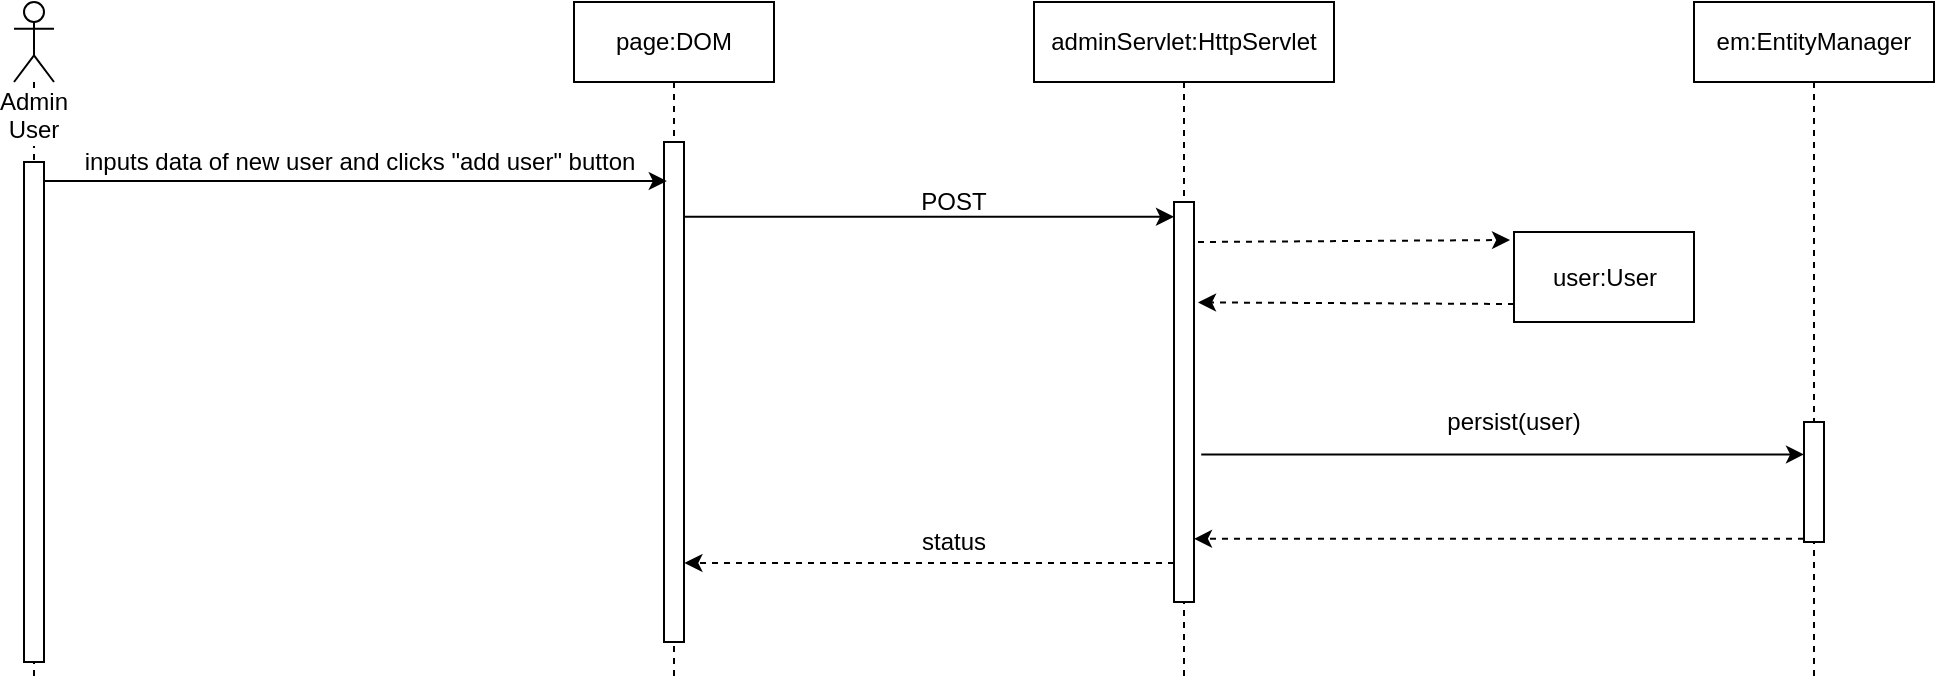 <mxfile version="10.6.0" type="google"><diagram id="tfyh5DGx0BnXz2C6RQYP" name="Page-1"><mxGraphModel dx="1010" dy="550" grid="1" gridSize="10" guides="1" tooltips="1" connect="1" arrows="1" fold="1" page="1" pageScale="1" pageWidth="850" pageHeight="1100" math="0" shadow="0"><root><mxCell id="0"/><mxCell id="1" parent="0"/><mxCell id="DwJzfAriKmBjepwUFZSd-9" value="page:DOM" style="shape=umlLifeline;perimeter=lifelinePerimeter;whiteSpace=wrap;html=1;container=1;collapsible=0;recursiveResize=0;outlineConnect=0;" parent="1" vertex="1"><mxGeometry x="470" y="60" width="100" height="340" as="geometry"/></mxCell><mxCell id="DwJzfAriKmBjepwUFZSd-14" value="" style="html=1;points=[];perimeter=orthogonalPerimeter;" parent="DwJzfAriKmBjepwUFZSd-9" vertex="1"><mxGeometry x="45" y="70" width="10" height="250" as="geometry"/></mxCell><mxCell id="DwJzfAriKmBjepwUFZSd-11" value="Admin User" style="shape=umlLifeline;participant=umlActor;perimeter=lifelinePerimeter;whiteSpace=wrap;html=1;container=1;collapsible=0;recursiveResize=0;verticalAlign=top;spacingTop=36;labelBackgroundColor=#ffffff;outlineConnect=0;size=40;" parent="1" vertex="1"><mxGeometry x="190" y="60" width="20" height="340" as="geometry"/></mxCell><mxCell id="DwJzfAriKmBjepwUFZSd-41" value="" style="html=1;points=[];perimeter=orthogonalPerimeter;" parent="DwJzfAriKmBjepwUFZSd-11" vertex="1"><mxGeometry x="5" y="80" width="10" height="250" as="geometry"/></mxCell><mxCell id="DwJzfAriKmBjepwUFZSd-16" value="inputs data of new user and clicks &quot;add user&quot; button" style="text;html=1;strokeColor=none;fillColor=none;align=center;verticalAlign=middle;whiteSpace=wrap;rounded=0;" parent="1" vertex="1"><mxGeometry x="222.5" y="130" width="280" height="20" as="geometry"/></mxCell><mxCell id="DwJzfAriKmBjepwUFZSd-19" value="" style="endArrow=classic;html=1;rounded=0;entryX=0;entryY=0.037;entryDx=0;entryDy=0;entryPerimeter=0;" parent="1" source="DwJzfAriKmBjepwUFZSd-14" target="DwJzfAriKmBjepwUFZSd-25" edge="1"><mxGeometry width="50" height="50" relative="1" as="geometry"><mxPoint x="532.5" y="167" as="sourcePoint"/><mxPoint x="760" y="167" as="targetPoint"/></mxGeometry></mxCell><mxCell id="DwJzfAriKmBjepwUFZSd-20" value="POST" style="text;html=1;strokeColor=none;fillColor=none;align=center;verticalAlign=middle;whiteSpace=wrap;rounded=0;" parent="1" vertex="1"><mxGeometry x="640" y="150" width="40" height="20" as="geometry"/></mxCell><mxCell id="DwJzfAriKmBjepwUFZSd-24" value="adminServlet:HttpServlet" style="shape=umlLifeline;perimeter=lifelinePerimeter;whiteSpace=wrap;html=1;container=1;collapsible=0;recursiveResize=0;outlineConnect=0;" parent="1" vertex="1"><mxGeometry x="700" y="60" width="150" height="340" as="geometry"/></mxCell><mxCell id="DwJzfAriKmBjepwUFZSd-25" value="" style="html=1;points=[];perimeter=orthogonalPerimeter;" parent="DwJzfAriKmBjepwUFZSd-24" vertex="1"><mxGeometry x="70" y="100" width="10" height="200" as="geometry"/></mxCell><mxCell id="DwJzfAriKmBjepwUFZSd-26" value="" style="endArrow=classic;html=1;dashed=1;exitX=1.2;exitY=0.1;exitDx=0;exitDy=0;exitPerimeter=0;entryX=-0.022;entryY=0.089;entryDx=0;entryDy=0;entryPerimeter=0;" parent="1" source="DwJzfAriKmBjepwUFZSd-25" target="DwJzfAriKmBjepwUFZSd-28" edge="1"><mxGeometry width="50" height="50" relative="1" as="geometry"><mxPoint x="790" y="180" as="sourcePoint"/><mxPoint x="930" y="180" as="targetPoint"/></mxGeometry></mxCell><mxCell id="DwJzfAriKmBjepwUFZSd-28" value="user:User" style="html=1;" parent="1" vertex="1"><mxGeometry x="940" y="175" width="90" height="45" as="geometry"/></mxCell><mxCell id="DwJzfAriKmBjepwUFZSd-30" value="" style="endArrow=classic;html=1;exitX=1.36;exitY=0.631;exitDx=0;exitDy=0;exitPerimeter=0;" parent="1" source="DwJzfAriKmBjepwUFZSd-25" target="DwJzfAriKmBjepwUFZSd-34" edge="1"><mxGeometry width="50" height="50" relative="1" as="geometry"><mxPoint x="790" y="280" as="sourcePoint"/><mxPoint x="1080" y="280" as="targetPoint"/></mxGeometry></mxCell><mxCell id="DwJzfAriKmBjepwUFZSd-31" value="persist(user)" style="text;html=1;strokeColor=none;fillColor=none;align=center;verticalAlign=middle;whiteSpace=wrap;rounded=0;" parent="1" vertex="1"><mxGeometry x="900" y="260" width="80" height="20" as="geometry"/></mxCell><mxCell id="DwJzfAriKmBjepwUFZSd-33" value="em:EntityManager" style="shape=umlLifeline;perimeter=lifelinePerimeter;whiteSpace=wrap;html=1;container=1;collapsible=0;recursiveResize=0;outlineConnect=0;" parent="1" vertex="1"><mxGeometry x="1030" y="60" width="120" height="340" as="geometry"/></mxCell><mxCell id="DwJzfAriKmBjepwUFZSd-34" value="" style="html=1;points=[];perimeter=orthogonalPerimeter;" parent="DwJzfAriKmBjepwUFZSd-33" vertex="1"><mxGeometry x="55" y="210" width="10" height="60" as="geometry"/></mxCell><mxCell id="DwJzfAriKmBjepwUFZSd-35" value="" style="endArrow=classic;html=1;dashed=1;entryX=1;entryY=0.842;entryDx=0;entryDy=0;entryPerimeter=0;" parent="1" source="DwJzfAriKmBjepwUFZSd-34" target="DwJzfAriKmBjepwUFZSd-25" edge="1"><mxGeometry width="50" height="50" relative="1" as="geometry"><mxPoint x="1060" y="320" as="sourcePoint"/><mxPoint x="790" y="320" as="targetPoint"/></mxGeometry></mxCell><mxCell id="DwJzfAriKmBjepwUFZSd-36" value="" style="endArrow=classic;html=1;dashed=1;entryX=1.02;entryY=0.842;entryDx=0;entryDy=0;entryPerimeter=0;" parent="1" source="DwJzfAriKmBjepwUFZSd-25" target="DwJzfAriKmBjepwUFZSd-14" edge="1"><mxGeometry width="50" height="50" relative="1" as="geometry"><mxPoint x="760" y="340" as="sourcePoint"/><mxPoint x="530" y="340" as="targetPoint"/></mxGeometry></mxCell><mxCell id="DwJzfAriKmBjepwUFZSd-39" value="status" style="text;html=1;strokeColor=none;fillColor=none;align=center;verticalAlign=middle;whiteSpace=wrap;rounded=0;" parent="1" vertex="1"><mxGeometry x="640" y="320" width="40" height="20" as="geometry"/></mxCell><mxCell id="DwJzfAriKmBjepwUFZSd-40" value="" style="endArrow=classic;html=1;entryX=0.14;entryY=0.078;entryDx=0;entryDy=0;entryPerimeter=0;" parent="1" source="DwJzfAriKmBjepwUFZSd-41" target="DwJzfAriKmBjepwUFZSd-14" edge="1"><mxGeometry width="50" height="50" relative="1" as="geometry"><mxPoint x="210" y="150" as="sourcePoint"/><mxPoint x="510" y="149.5" as="targetPoint"/></mxGeometry></mxCell><mxCell id="DwJzfAriKmBjepwUFZSd-44" value="" style="endArrow=classic;html=1;dashed=1;exitX=1.2;exitY=0.1;exitDx=0;exitDy=0;exitPerimeter=0;entryX=1.2;entryY=0.251;entryDx=0;entryDy=0;entryPerimeter=0;" parent="1" target="DwJzfAriKmBjepwUFZSd-25" edge="1"><mxGeometry width="50" height="50" relative="1" as="geometry"><mxPoint x="940" y="211" as="sourcePoint"/><mxPoint x="831" y="210" as="targetPoint"/></mxGeometry></mxCell></root></mxGraphModel></diagram></mxfile>
